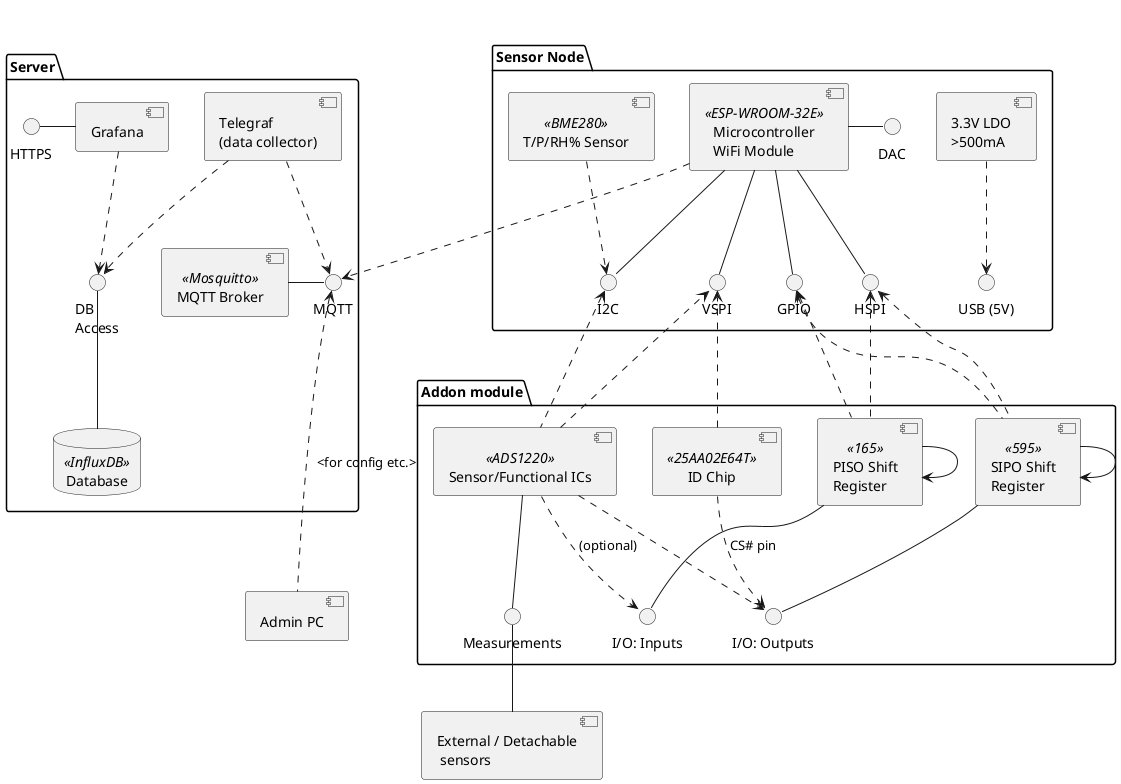 @startuml

package snode as "Sensor Node" {
    component esp32 as "Microcontroller\nWiFi Module" <<ESP-WROOM-32E>> 
    component ldo as "3.3V LDO\n>500mA"
    component BME280 as "T/P/RH% Sensor" <<BME280>> 
    interface USB as "USB (5V)"
    interface VSPI
    interface HSPI 
    interface I2C 
    interface DAC 
    interface GPIO 
}

package module as "Addon module" {
    component sipo_sr as "SIPO Shift\nRegister" <<595>>
    component piso_sr as "PISO Shift\nRegister" <<165>>
    component id_eeprom as "ID Chip" <<25AA02E64T>>
    component sensor as "Sensor/Functional ICs" <<ADS1220>> 

    interface measurement as "Measurements"
    interface module_inputs as "I/O: Inputs"
    interface module_outputs as "I/O: Outputs"
}

component ext_sensors as "External / Detachable\n sensors"


package server as "Server" {
    component mqtt_broker as "MQTT Broker" <<Mosquitto>> 
    interface mqtt as "MQTT" 

    component telegraf as "Telegraf\n(data collector)"
    database db as "Database" <<InfluxDB>>
    interface influx as "DB\nAccess"

    component grafana as "Grafana"
    interface HTTPS 
}

component pc as "Admin PC"


telegraf ..> mqtt 
telegraf ..> influx 
grafana ..> influx 
grafana -left- HTTPS 
ldo .d.> USB  
esp32 ..> mqtt
esp32 -d- VSPI
esp32 -- HSPI
esp32 -- I2C 
esp32 -r- DAC
esp32 -- GPIO
BME280 .r.> I2C
mqtt_broker - mqtt 
db -up- influx

piso_sr -d- module_inputs
sipo_sr -d- module_outputs
HSPI <.. sipo_sr
HSPI <.. piso_sr
GPIO <.. piso_sr  
GPIO <.. sipo_sr
sipo_sr --> sipo_sr
piso_sr --> piso_sr


id_eeprom ..> module_outputs : CS# pin 
id_eeprom ..> VSPI

sensor ..> VSPI 
sensor ..> module_outputs
sensor ..> module_inputs : (optional)
sensor -d- measurement
sensor .u.> I2C
ext_sensors -u- measurement

pc .up..> mqtt : <for config etc.> 

'Tuning 
piso_sr <-[hidden] sensor
DAC <-[hidden] ldo
BME280 <-[hidden] ldo
I2C <-[hidden] GPIO

'GPIO <.right. HSPI
'GPIO <.left. VSPI

' Doesn't seem to play nicely layout-wise: 
'snode "1" --o "0..*" module

@enduml
